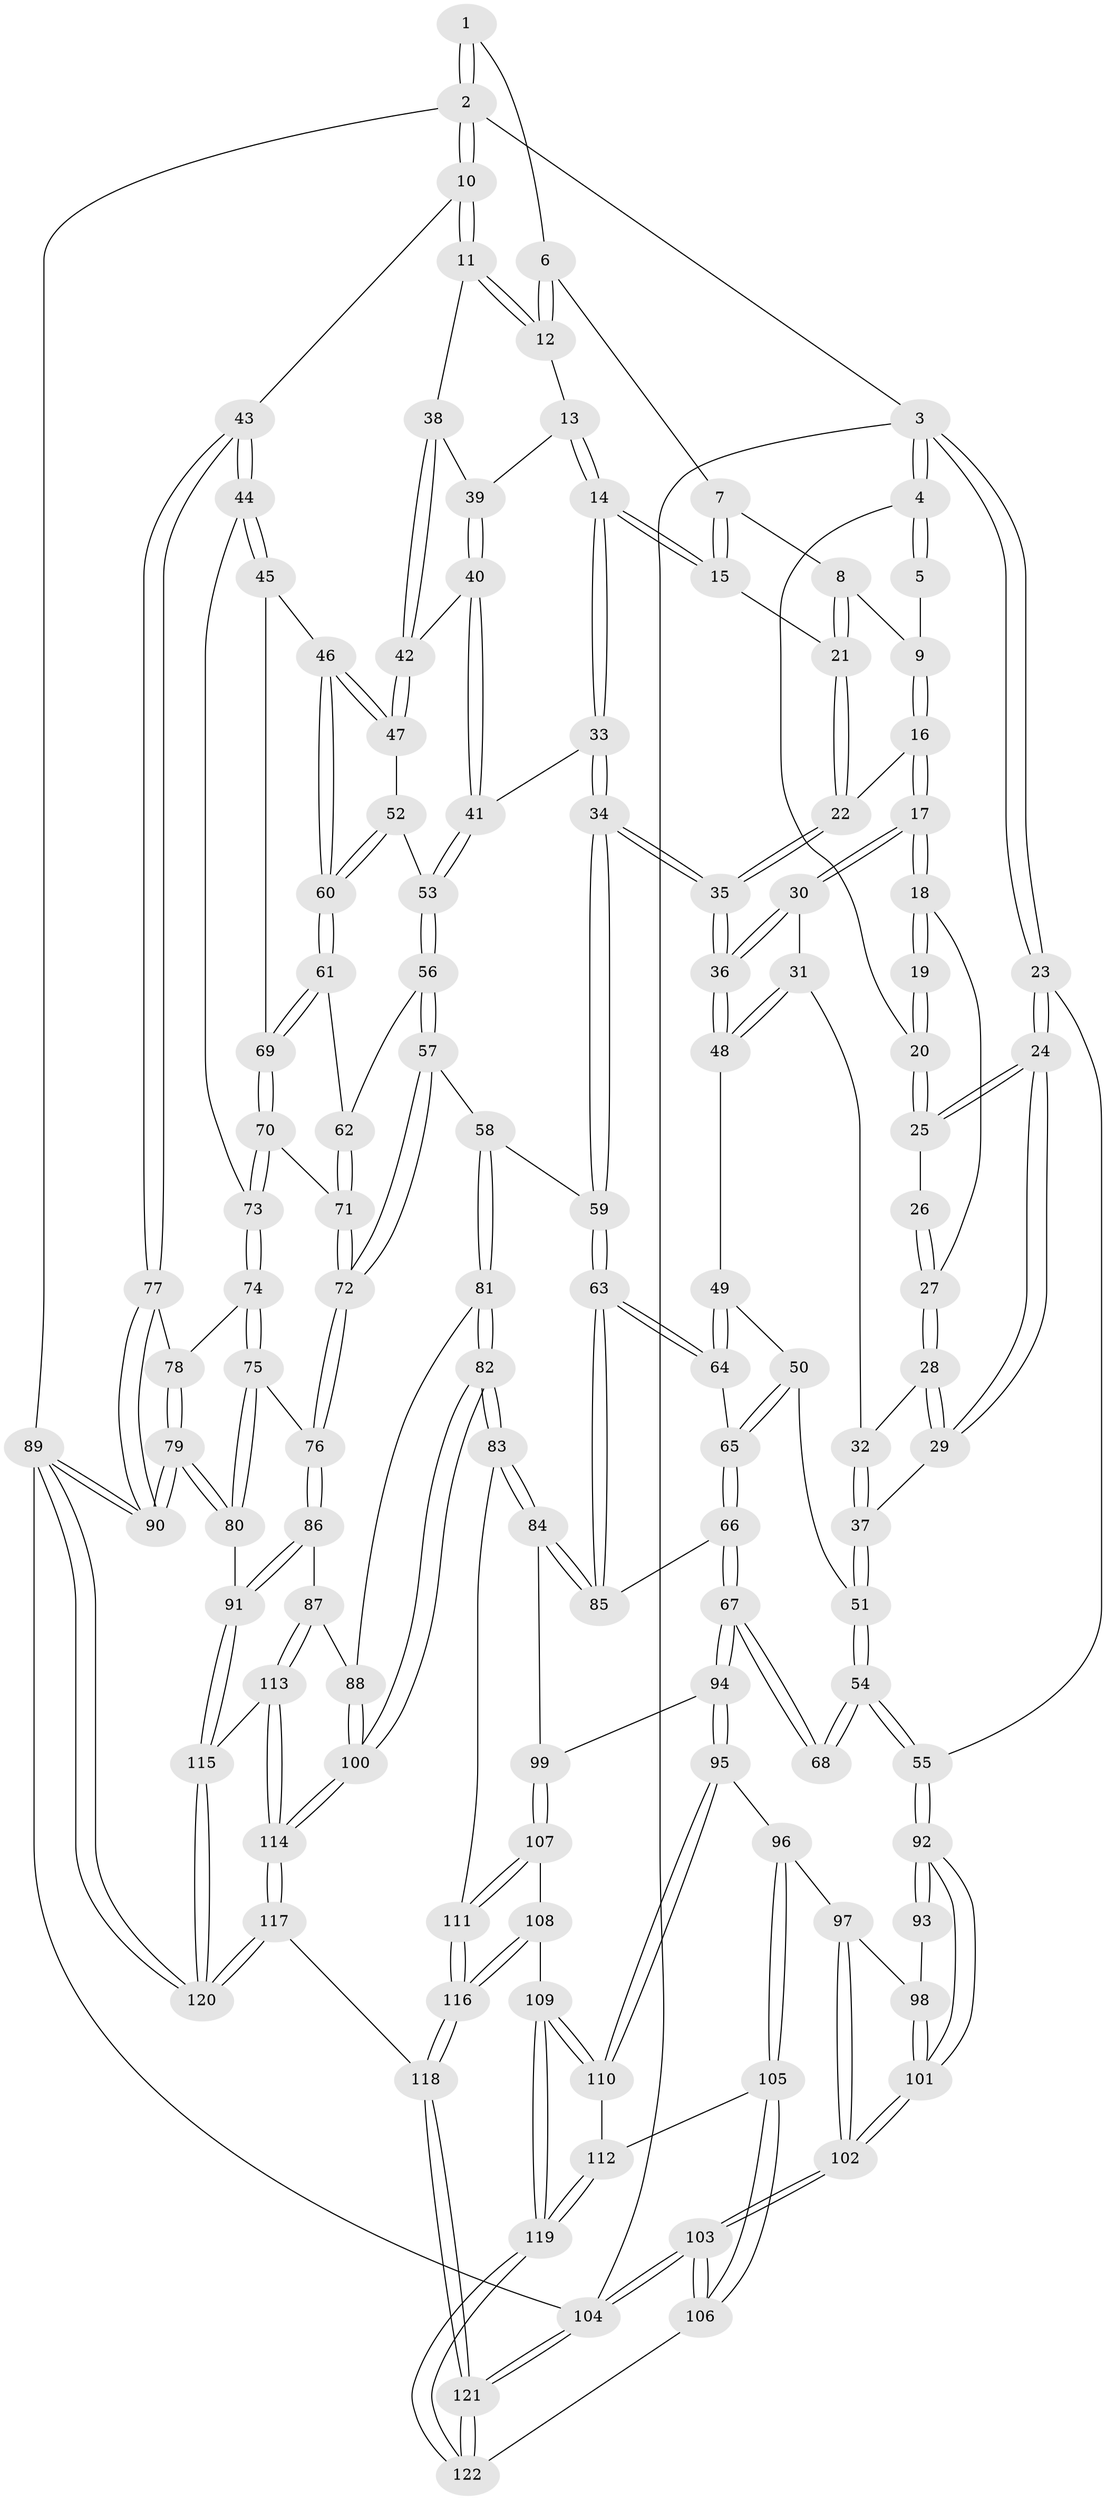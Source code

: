 // coarse degree distribution, {9: 0.025, 5: 0.2, 4: 0.4, 3: 0.25, 6: 0.05, 2: 0.025, 8: 0.025, 7: 0.025}
// Generated by graph-tools (version 1.1) at 2025/21/03/04/25 18:21:16]
// undirected, 122 vertices, 302 edges
graph export_dot {
graph [start="1"]
  node [color=gray90,style=filled];
  1 [pos="+0.7348785906724+0"];
  2 [pos="+1+0"];
  3 [pos="+0+0"];
  4 [pos="+0.27523901051112365+0"];
  5 [pos="+0.3619682112312704+0"];
  6 [pos="+0.7140433717073158+0.04101263929715165"];
  7 [pos="+0.5634369968346727+0.1111512752648256"];
  8 [pos="+0.4868353623093338+0.0803844380434977"];
  9 [pos="+0.4671051273851905+0.058371081954645944"];
  10 [pos="+1+0.057133678398077814"];
  11 [pos="+1+0.15757696621735937"];
  12 [pos="+0.7575829376635348+0.18761019489596337"];
  13 [pos="+0.7334659507793558+0.22502104260868253"];
  14 [pos="+0.6935868356941524+0.26127017187051876"];
  15 [pos="+0.588079553146902+0.17112486263011617"];
  16 [pos="+0.4072227112797663+0.21234123133163674"];
  17 [pos="+0.3025441055422406+0.21329005185568392"];
  18 [pos="+0.2630364065750086+0.111896768889036"];
  19 [pos="+0.26133991688093877+0.09168700950740827"];
  20 [pos="+0.27354652699609516+0"];
  21 [pos="+0.49288414549628873+0.21871284869699406"];
  22 [pos="+0.48368352044173557+0.24564516538293357"];
  23 [pos="+0+0.2472984186376934"];
  24 [pos="+0+0.24564778681869595"];
  25 [pos="+0.0045287266045230595+0.17173558402637304"];
  26 [pos="+0.07286779777339294+0.18593412248414887"];
  27 [pos="+0.14055288358816856+0.2317566425000012"];
  28 [pos="+0.14042651400938666+0.264284657457986"];
  29 [pos="+0.06538136402878758+0.3328886146944978"];
  30 [pos="+0.29510552021148456+0.28025474141431583"];
  31 [pos="+0.27990728214761174+0.29798540830705816"];
  32 [pos="+0.21149150241089149+0.29512931334831805"];
  33 [pos="+0.6672099482536067+0.3134846662417806"];
  34 [pos="+0.5391460316079721+0.4007713109234512"];
  35 [pos="+0.5375770061195544+0.3995489410609774"];
  36 [pos="+0.5240865579707426+0.3965467223027283"];
  37 [pos="+0.11064612971544197+0.38753564743623964"];
  38 [pos="+0.9451894086159575+0.2836167750143735"];
  39 [pos="+0.8425980483536986+0.31913933190447563"];
  40 [pos="+0.8527576946057157+0.3912192417023692"];
  41 [pos="+0.7814477678278656+0.4093584481578129"];
  42 [pos="+0.8851473680041877+0.40078477536803336"];
  43 [pos="+1+0.47965222801741664"];
  44 [pos="+1+0.4894284508276576"];
  45 [pos="+0.9811665803298412+0.4765362540519833"];
  46 [pos="+0.9757563477934693+0.47412228576985255"];
  47 [pos="+0.9248912357508605+0.448835352127151"];
  48 [pos="+0.2530447747203327+0.43602987763690737"];
  49 [pos="+0.2434933191065355+0.4501828662883322"];
  50 [pos="+0.19803520459104793+0.46330375384732136"];
  51 [pos="+0.14707103365503874+0.4627065413979052"];
  52 [pos="+0.8985137301899626+0.46225323252373957"];
  53 [pos="+0.7810215764403369+0.478508118358486"];
  54 [pos="+0.062245430208614526+0.5437863879206665"];
  55 [pos="+0+0.5450456506712689"];
  56 [pos="+0.7680243701019418+0.5264776851474106"];
  57 [pos="+0.6470770194420702+0.5823886641342795"];
  58 [pos="+0.6000560365461972+0.5721354928785471"];
  59 [pos="+0.5437505646905593+0.5381489864101767"];
  60 [pos="+0.8137289901085676+0.5438167021807834"];
  61 [pos="+0.8135026067460216+0.5440058498420101"];
  62 [pos="+0.8057986992778052+0.5424388050091377"];
  63 [pos="+0.41288695924318863+0.6296705154255959"];
  64 [pos="+0.38656894872222836+0.6025550704760663"];
  65 [pos="+0.2149213868919323+0.5629667962679163"];
  66 [pos="+0.22717480189314493+0.6813115069487569"];
  67 [pos="+0.18591434318906622+0.7035680790054578"];
  68 [pos="+0.14465672176328342+0.6873943158644937"];
  69 [pos="+0.8677132665675639+0.5779118837799844"];
  70 [pos="+0.8810614705832105+0.6185768311544083"];
  71 [pos="+0.8081821777107541+0.6397787667785471"];
  72 [pos="+0.7468623791153874+0.6929704252358836"];
  73 [pos="+0.904684980738858+0.6441409211726754"];
  74 [pos="+0.9047557399577311+0.6448736038698826"];
  75 [pos="+0.8883570372726214+0.7147014127161919"];
  76 [pos="+0.7487932381193785+0.6976015557524793"];
  77 [pos="+1+0.4866538632529339"];
  78 [pos="+0.9751703530924561+0.6684502921336576"];
  79 [pos="+1+0.8551190091843061"];
  80 [pos="+0.9481759306028273+0.8343734814570661"];
  81 [pos="+0.6047787767161255+0.7204893724726703"];
  82 [pos="+0.47711907689404814+0.8345166207084422"];
  83 [pos="+0.4354564711055621+0.8124632348219682"];
  84 [pos="+0.4188454574431647+0.7528045924019116"];
  85 [pos="+0.4033001293207992+0.6475509850157978"];
  86 [pos="+0.7302632231566888+0.8160533892241626"];
  87 [pos="+0.7091599463808355+0.8214998175556807"];
  88 [pos="+0.6363319629985837+0.7775244280260283"];
  89 [pos="+1+1"];
  90 [pos="+1+0.9401561351212306"];
  91 [pos="+0.8239251873560398+0.8793789017134991"];
  92 [pos="+0+0.6320502444248517"];
  93 [pos="+0.0745703919676035+0.7251105304595675"];
  94 [pos="+0.19190599479670256+0.7629914815197025"];
  95 [pos="+0.1301022678798787+0.8456461485042196"];
  96 [pos="+0.0604833104138053+0.814748024144075"];
  97 [pos="+0.056885305247805495+0.8073127989738347"];
  98 [pos="+0.04847947413584429+0.7846165474460226"];
  99 [pos="+0.2306186552219005+0.8072203049026263"];
  100 [pos="+0.49006450076828467+0.8453191368277513"];
  101 [pos="+0+0.8178539088793457"];
  102 [pos="+0+1"];
  103 [pos="+0+1"];
  104 [pos="+0+1"];
  105 [pos="+0.005452575539819264+0.9204703623353143"];
  106 [pos="+0+0.9275968646994743"];
  107 [pos="+0.24870707538377923+0.8431173664664168"];
  108 [pos="+0.24551430488884335+0.8718570748715812"];
  109 [pos="+0.17385767384310027+0.9306540142128785"];
  110 [pos="+0.13006431449392283+0.8710018734664774"];
  111 [pos="+0.41910262450265856+0.8280270281091622"];
  112 [pos="+0.03391363589057948+0.9160594520466868"];
  113 [pos="+0.6083590116758406+0.921473642596836"];
  114 [pos="+0.5704694436379417+0.9498462249517939"];
  115 [pos="+0.8044673389316251+0.9544374629953402"];
  116 [pos="+0.3386746571750221+0.9628577719628613"];
  117 [pos="+0.5697677433117847+1"];
  118 [pos="+0.3076702404437508+1"];
  119 [pos="+0.17238314392414347+0.9757731731287558"];
  120 [pos="+0.7662774815562634+1"];
  121 [pos="+0.24529070948882054+1"];
  122 [pos="+0.1785698092743847+1"];
  1 -- 2;
  1 -- 2;
  1 -- 6;
  2 -- 3;
  2 -- 10;
  2 -- 10;
  2 -- 89;
  3 -- 4;
  3 -- 4;
  3 -- 23;
  3 -- 23;
  3 -- 104;
  4 -- 5;
  4 -- 5;
  4 -- 20;
  5 -- 9;
  6 -- 7;
  6 -- 12;
  6 -- 12;
  7 -- 8;
  7 -- 15;
  7 -- 15;
  8 -- 9;
  8 -- 21;
  8 -- 21;
  9 -- 16;
  9 -- 16;
  10 -- 11;
  10 -- 11;
  10 -- 43;
  11 -- 12;
  11 -- 12;
  11 -- 38;
  12 -- 13;
  13 -- 14;
  13 -- 14;
  13 -- 39;
  14 -- 15;
  14 -- 15;
  14 -- 33;
  14 -- 33;
  15 -- 21;
  16 -- 17;
  16 -- 17;
  16 -- 22;
  17 -- 18;
  17 -- 18;
  17 -- 30;
  17 -- 30;
  18 -- 19;
  18 -- 19;
  18 -- 27;
  19 -- 20;
  19 -- 20;
  20 -- 25;
  20 -- 25;
  21 -- 22;
  21 -- 22;
  22 -- 35;
  22 -- 35;
  23 -- 24;
  23 -- 24;
  23 -- 55;
  24 -- 25;
  24 -- 25;
  24 -- 29;
  24 -- 29;
  25 -- 26;
  26 -- 27;
  26 -- 27;
  27 -- 28;
  27 -- 28;
  28 -- 29;
  28 -- 29;
  28 -- 32;
  29 -- 37;
  30 -- 31;
  30 -- 36;
  30 -- 36;
  31 -- 32;
  31 -- 48;
  31 -- 48;
  32 -- 37;
  32 -- 37;
  33 -- 34;
  33 -- 34;
  33 -- 41;
  34 -- 35;
  34 -- 35;
  34 -- 59;
  34 -- 59;
  35 -- 36;
  35 -- 36;
  36 -- 48;
  36 -- 48;
  37 -- 51;
  37 -- 51;
  38 -- 39;
  38 -- 42;
  38 -- 42;
  39 -- 40;
  39 -- 40;
  40 -- 41;
  40 -- 41;
  40 -- 42;
  41 -- 53;
  41 -- 53;
  42 -- 47;
  42 -- 47;
  43 -- 44;
  43 -- 44;
  43 -- 77;
  43 -- 77;
  44 -- 45;
  44 -- 45;
  44 -- 73;
  45 -- 46;
  45 -- 69;
  46 -- 47;
  46 -- 47;
  46 -- 60;
  46 -- 60;
  47 -- 52;
  48 -- 49;
  49 -- 50;
  49 -- 64;
  49 -- 64;
  50 -- 51;
  50 -- 65;
  50 -- 65;
  51 -- 54;
  51 -- 54;
  52 -- 53;
  52 -- 60;
  52 -- 60;
  53 -- 56;
  53 -- 56;
  54 -- 55;
  54 -- 55;
  54 -- 68;
  54 -- 68;
  55 -- 92;
  55 -- 92;
  56 -- 57;
  56 -- 57;
  56 -- 62;
  57 -- 58;
  57 -- 72;
  57 -- 72;
  58 -- 59;
  58 -- 81;
  58 -- 81;
  59 -- 63;
  59 -- 63;
  60 -- 61;
  60 -- 61;
  61 -- 62;
  61 -- 69;
  61 -- 69;
  62 -- 71;
  62 -- 71;
  63 -- 64;
  63 -- 64;
  63 -- 85;
  63 -- 85;
  64 -- 65;
  65 -- 66;
  65 -- 66;
  66 -- 67;
  66 -- 67;
  66 -- 85;
  67 -- 68;
  67 -- 68;
  67 -- 94;
  67 -- 94;
  69 -- 70;
  69 -- 70;
  70 -- 71;
  70 -- 73;
  70 -- 73;
  71 -- 72;
  71 -- 72;
  72 -- 76;
  72 -- 76;
  73 -- 74;
  73 -- 74;
  74 -- 75;
  74 -- 75;
  74 -- 78;
  75 -- 76;
  75 -- 80;
  75 -- 80;
  76 -- 86;
  76 -- 86;
  77 -- 78;
  77 -- 90;
  77 -- 90;
  78 -- 79;
  78 -- 79;
  79 -- 80;
  79 -- 80;
  79 -- 90;
  79 -- 90;
  80 -- 91;
  81 -- 82;
  81 -- 82;
  81 -- 88;
  82 -- 83;
  82 -- 83;
  82 -- 100;
  82 -- 100;
  83 -- 84;
  83 -- 84;
  83 -- 111;
  84 -- 85;
  84 -- 85;
  84 -- 99;
  86 -- 87;
  86 -- 91;
  86 -- 91;
  87 -- 88;
  87 -- 113;
  87 -- 113;
  88 -- 100;
  88 -- 100;
  89 -- 90;
  89 -- 90;
  89 -- 120;
  89 -- 120;
  89 -- 104;
  91 -- 115;
  91 -- 115;
  92 -- 93;
  92 -- 93;
  92 -- 101;
  92 -- 101;
  93 -- 98;
  94 -- 95;
  94 -- 95;
  94 -- 99;
  95 -- 96;
  95 -- 110;
  95 -- 110;
  96 -- 97;
  96 -- 105;
  96 -- 105;
  97 -- 98;
  97 -- 102;
  97 -- 102;
  98 -- 101;
  98 -- 101;
  99 -- 107;
  99 -- 107;
  100 -- 114;
  100 -- 114;
  101 -- 102;
  101 -- 102;
  102 -- 103;
  102 -- 103;
  103 -- 104;
  103 -- 104;
  103 -- 106;
  103 -- 106;
  104 -- 121;
  104 -- 121;
  105 -- 106;
  105 -- 106;
  105 -- 112;
  106 -- 122;
  107 -- 108;
  107 -- 111;
  107 -- 111;
  108 -- 109;
  108 -- 116;
  108 -- 116;
  109 -- 110;
  109 -- 110;
  109 -- 119;
  109 -- 119;
  110 -- 112;
  111 -- 116;
  111 -- 116;
  112 -- 119;
  112 -- 119;
  113 -- 114;
  113 -- 114;
  113 -- 115;
  114 -- 117;
  114 -- 117;
  115 -- 120;
  115 -- 120;
  116 -- 118;
  116 -- 118;
  117 -- 118;
  117 -- 120;
  117 -- 120;
  118 -- 121;
  118 -- 121;
  119 -- 122;
  119 -- 122;
  121 -- 122;
  121 -- 122;
}
